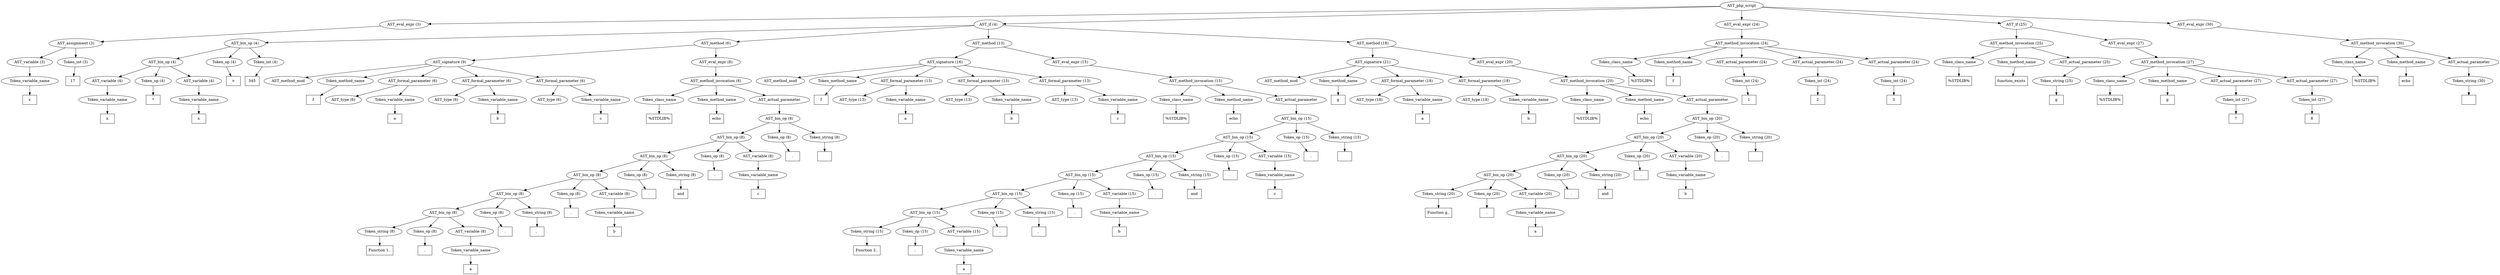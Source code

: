 /*
 * AST in dot format generated by phc -- the PHP compiler
 */

digraph AST {
node_0 [label="AST_php_script"];
node_1 [label="AST_eval_expr (3)"];
node_2 [label="AST_assignment (3)"];
node_3 [label="AST_variable (3)"];
node_4 [label="Token_variable_name"];
node_5 [label="x", shape=box]
node_4 -> node_5;
node_3 -> node_4;
node_6 [label="Token_int (3)"];
node_7 [label="17", shape=box]
node_6 -> node_7;
node_2 -> node_6;
node_2 -> node_3;
node_1 -> node_2;
node_8 [label="AST_if (4)"];
node_9 [label="AST_bin_op (4)"];
node_10 [label="AST_bin_op (4)"];
node_11 [label="AST_variable (4)"];
node_12 [label="Token_variable_name"];
node_13 [label="x", shape=box]
node_12 -> node_13;
node_11 -> node_12;
node_14 [label="Token_op (4)"];
node_15 [label="*", shape=box]
node_14 -> node_15;
node_16 [label="AST_variable (4)"];
node_17 [label="Token_variable_name"];
node_18 [label="x", shape=box]
node_17 -> node_18;
node_16 -> node_17;
node_10 -> node_16;
node_10 -> node_14;
node_10 -> node_11;
node_19 [label="Token_op (4)"];
node_20 [label=">", shape=box]
node_19 -> node_20;
node_21 [label="Token_int (4)"];
node_22 [label="345", shape=box]
node_21 -> node_22;
node_9 -> node_21;
node_9 -> node_19;
node_9 -> node_10;
node_23 [label="AST_method (6)"];
node_24 [label="AST_signature (9)"];
node_25 [label="AST_method_mod"];
node_26 [label="Token_method_name"];
node_27 [label="f", shape=box]
node_26 -> node_27;
node_28 [label="AST_formal_parameter (6)"];
node_29 [label="AST_type (6)"];
node_30 [label="Token_variable_name"];
node_31 [label="a", shape=box]
node_30 -> node_31;
node_28 -> node_30;
node_28 -> node_29;
node_32 [label="AST_formal_parameter (6)"];
node_33 [label="AST_type (6)"];
node_34 [label="Token_variable_name"];
node_35 [label="b", shape=box]
node_34 -> node_35;
node_32 -> node_34;
node_32 -> node_33;
node_36 [label="AST_formal_parameter (6)"];
node_37 [label="AST_type (6)"];
node_38 [label="Token_variable_name"];
node_39 [label="c", shape=box]
node_38 -> node_39;
node_36 -> node_38;
node_36 -> node_37;
node_24 -> node_36;
node_24 -> node_32;
node_24 -> node_28;
node_24 -> node_26;
node_24 -> node_25;
node_40 [label="AST_eval_expr (8)"];
node_41 [label="AST_method_invocation (8)"];
node_42 [label="Token_class_name"];
node_43 [label="%STDLIB%", shape=box]
node_42 -> node_43;
node_44 [label="Token_method_name"];
node_45 [label="echo", shape=box]
node_44 -> node_45;
node_46 [label="AST_actual_parameter"];
node_47 [label="AST_bin_op (8)"];
node_48 [label="AST_bin_op (8)"];
node_49 [label="AST_bin_op (8)"];
node_50 [label="AST_bin_op (8)"];
node_51 [label="AST_bin_op (8)"];
node_52 [label="AST_bin_op (8)"];
node_53 [label="Token_string (8)"];
node_54 [label="Function 1..", shape=box]
node_53 -> node_54;
node_55 [label="Token_op (8)"];
node_56 [label=".", shape=box]
node_55 -> node_56;
node_57 [label="AST_variable (8)"];
node_58 [label="Token_variable_name"];
node_59 [label="a", shape=box]
node_58 -> node_59;
node_57 -> node_58;
node_52 -> node_57;
node_52 -> node_55;
node_52 -> node_53;
node_60 [label="Token_op (8)"];
node_61 [label=".", shape=box]
node_60 -> node_61;
node_62 [label="Token_string (8)"];
node_63 [label=", ", shape=box]
node_62 -> node_63;
node_51 -> node_62;
node_51 -> node_60;
node_51 -> node_52;
node_64 [label="Token_op (8)"];
node_65 [label=".", shape=box]
node_64 -> node_65;
node_66 [label="AST_variable (8)"];
node_67 [label="Token_variable_name"];
node_68 [label="b", shape=box]
node_67 -> node_68;
node_66 -> node_67;
node_50 -> node_66;
node_50 -> node_64;
node_50 -> node_51;
node_69 [label="Token_op (8)"];
node_70 [label=".", shape=box]
node_69 -> node_70;
node_71 [label="Token_string (8)"];
node_72 [label=" and ", shape=box]
node_71 -> node_72;
node_49 -> node_71;
node_49 -> node_69;
node_49 -> node_50;
node_73 [label="Token_op (8)"];
node_74 [label=".", shape=box]
node_73 -> node_74;
node_75 [label="AST_variable (8)"];
node_76 [label="Token_variable_name"];
node_77 [label="c", shape=box]
node_76 -> node_77;
node_75 -> node_76;
node_48 -> node_75;
node_48 -> node_73;
node_48 -> node_49;
node_78 [label="Token_op (8)"];
node_79 [label=".", shape=box]
node_78 -> node_79;
node_80 [label="Token_string (8)"];
node_81 [label="", shape=box]
node_80 -> node_81;
node_47 -> node_80;
node_47 -> node_78;
node_47 -> node_48;
node_46 -> node_47;
node_41 -> node_46;
node_41 -> node_44;
node_41 -> node_42;
node_40 -> node_41;
node_23 -> node_40;
node_23 -> node_24;
node_82 [label="AST_method (13)"];
node_83 [label="AST_signature (16)"];
node_84 [label="AST_method_mod"];
node_85 [label="Token_method_name"];
node_86 [label="f", shape=box]
node_85 -> node_86;
node_87 [label="AST_formal_parameter (13)"];
node_88 [label="AST_type (13)"];
node_89 [label="Token_variable_name"];
node_90 [label="a", shape=box]
node_89 -> node_90;
node_87 -> node_89;
node_87 -> node_88;
node_91 [label="AST_formal_parameter (13)"];
node_92 [label="AST_type (13)"];
node_93 [label="Token_variable_name"];
node_94 [label="b", shape=box]
node_93 -> node_94;
node_91 -> node_93;
node_91 -> node_92;
node_95 [label="AST_formal_parameter (13)"];
node_96 [label="AST_type (13)"];
node_97 [label="Token_variable_name"];
node_98 [label="c", shape=box]
node_97 -> node_98;
node_95 -> node_97;
node_95 -> node_96;
node_83 -> node_95;
node_83 -> node_91;
node_83 -> node_87;
node_83 -> node_85;
node_83 -> node_84;
node_99 [label="AST_eval_expr (15)"];
node_100 [label="AST_method_invocation (15)"];
node_101 [label="Token_class_name"];
node_102 [label="%STDLIB%", shape=box]
node_101 -> node_102;
node_103 [label="Token_method_name"];
node_104 [label="echo", shape=box]
node_103 -> node_104;
node_105 [label="AST_actual_parameter"];
node_106 [label="AST_bin_op (15)"];
node_107 [label="AST_bin_op (15)"];
node_108 [label="AST_bin_op (15)"];
node_109 [label="AST_bin_op (15)"];
node_110 [label="AST_bin_op (15)"];
node_111 [label="AST_bin_op (15)"];
node_112 [label="Token_string (15)"];
node_113 [label="Function 2..", shape=box]
node_112 -> node_113;
node_114 [label="Token_op (15)"];
node_115 [label=".", shape=box]
node_114 -> node_115;
node_116 [label="AST_variable (15)"];
node_117 [label="Token_variable_name"];
node_118 [label="a", shape=box]
node_117 -> node_118;
node_116 -> node_117;
node_111 -> node_116;
node_111 -> node_114;
node_111 -> node_112;
node_119 [label="Token_op (15)"];
node_120 [label=".", shape=box]
node_119 -> node_120;
node_121 [label="Token_string (15)"];
node_122 [label=", ", shape=box]
node_121 -> node_122;
node_110 -> node_121;
node_110 -> node_119;
node_110 -> node_111;
node_123 [label="Token_op (15)"];
node_124 [label=".", shape=box]
node_123 -> node_124;
node_125 [label="AST_variable (15)"];
node_126 [label="Token_variable_name"];
node_127 [label="b", shape=box]
node_126 -> node_127;
node_125 -> node_126;
node_109 -> node_125;
node_109 -> node_123;
node_109 -> node_110;
node_128 [label="Token_op (15)"];
node_129 [label=".", shape=box]
node_128 -> node_129;
node_130 [label="Token_string (15)"];
node_131 [label=" and ", shape=box]
node_130 -> node_131;
node_108 -> node_130;
node_108 -> node_128;
node_108 -> node_109;
node_132 [label="Token_op (15)"];
node_133 [label=".", shape=box]
node_132 -> node_133;
node_134 [label="AST_variable (15)"];
node_135 [label="Token_variable_name"];
node_136 [label="c", shape=box]
node_135 -> node_136;
node_134 -> node_135;
node_107 -> node_134;
node_107 -> node_132;
node_107 -> node_108;
node_137 [label="Token_op (15)"];
node_138 [label=".", shape=box]
node_137 -> node_138;
node_139 [label="Token_string (15)"];
node_140 [label="", shape=box]
node_139 -> node_140;
node_106 -> node_139;
node_106 -> node_137;
node_106 -> node_107;
node_105 -> node_106;
node_100 -> node_105;
node_100 -> node_103;
node_100 -> node_101;
node_99 -> node_100;
node_82 -> node_99;
node_82 -> node_83;
node_141 [label="AST_method (18)"];
node_142 [label="AST_signature (21)"];
node_143 [label="AST_method_mod"];
node_144 [label="Token_method_name"];
node_145 [label="g", shape=box]
node_144 -> node_145;
node_146 [label="AST_formal_parameter (18)"];
node_147 [label="AST_type (18)"];
node_148 [label="Token_variable_name"];
node_149 [label="a", shape=box]
node_148 -> node_149;
node_146 -> node_148;
node_146 -> node_147;
node_150 [label="AST_formal_parameter (18)"];
node_151 [label="AST_type (18)"];
node_152 [label="Token_variable_name"];
node_153 [label="b", shape=box]
node_152 -> node_153;
node_150 -> node_152;
node_150 -> node_151;
node_142 -> node_150;
node_142 -> node_146;
node_142 -> node_144;
node_142 -> node_143;
node_154 [label="AST_eval_expr (20)"];
node_155 [label="AST_method_invocation (20)"];
node_156 [label="Token_class_name"];
node_157 [label="%STDLIB%", shape=box]
node_156 -> node_157;
node_158 [label="Token_method_name"];
node_159 [label="echo", shape=box]
node_158 -> node_159;
node_160 [label="AST_actual_parameter"];
node_161 [label="AST_bin_op (20)"];
node_162 [label="AST_bin_op (20)"];
node_163 [label="AST_bin_op (20)"];
node_164 [label="AST_bin_op (20)"];
node_165 [label="Token_string (20)"];
node_166 [label="Function g..", shape=box]
node_165 -> node_166;
node_167 [label="Token_op (20)"];
node_168 [label=".", shape=box]
node_167 -> node_168;
node_169 [label="AST_variable (20)"];
node_170 [label="Token_variable_name"];
node_171 [label="a", shape=box]
node_170 -> node_171;
node_169 -> node_170;
node_164 -> node_169;
node_164 -> node_167;
node_164 -> node_165;
node_172 [label="Token_op (20)"];
node_173 [label=".", shape=box]
node_172 -> node_173;
node_174 [label="Token_string (20)"];
node_175 [label=" and ", shape=box]
node_174 -> node_175;
node_163 -> node_174;
node_163 -> node_172;
node_163 -> node_164;
node_176 [label="Token_op (20)"];
node_177 [label=".", shape=box]
node_176 -> node_177;
node_178 [label="AST_variable (20)"];
node_179 [label="Token_variable_name"];
node_180 [label="b", shape=box]
node_179 -> node_180;
node_178 -> node_179;
node_162 -> node_178;
node_162 -> node_176;
node_162 -> node_163;
node_181 [label="Token_op (20)"];
node_182 [label=".", shape=box]
node_181 -> node_182;
node_183 [label="Token_string (20)"];
node_184 [label="", shape=box]
node_183 -> node_184;
node_161 -> node_183;
node_161 -> node_181;
node_161 -> node_162;
node_160 -> node_161;
node_155 -> node_160;
node_155 -> node_158;
node_155 -> node_156;
node_154 -> node_155;
node_141 -> node_154;
node_141 -> node_142;
node_8 -> node_141;
node_8 -> node_82;
node_8 -> node_23;
node_8 -> node_9;
node_185 [label="AST_eval_expr (24)"];
node_186 [label="AST_method_invocation (24)"];
node_187 [label="Token_class_name"];
node_188 [label="%STDLIB%", shape=box]
node_187 -> node_188;
node_189 [label="Token_method_name"];
node_190 [label="f", shape=box]
node_189 -> node_190;
node_191 [label="AST_actual_parameter (24)"];
node_192 [label="Token_int (24)"];
node_193 [label="1", shape=box]
node_192 -> node_193;
node_191 -> node_192;
node_194 [label="AST_actual_parameter (24)"];
node_195 [label="Token_int (24)"];
node_196 [label="2", shape=box]
node_195 -> node_196;
node_194 -> node_195;
node_197 [label="AST_actual_parameter (24)"];
node_198 [label="Token_int (24)"];
node_199 [label="3", shape=box]
node_198 -> node_199;
node_197 -> node_198;
node_186 -> node_197;
node_186 -> node_194;
node_186 -> node_191;
node_186 -> node_189;
node_186 -> node_187;
node_185 -> node_186;
node_200 [label="AST_if (25)"];
node_201 [label="AST_method_invocation (25)"];
node_202 [label="Token_class_name"];
node_203 [label="%STDLIB%", shape=box]
node_202 -> node_203;
node_204 [label="Token_method_name"];
node_205 [label="function_exists", shape=box]
node_204 -> node_205;
node_206 [label="AST_actual_parameter (25)"];
node_207 [label="Token_string (25)"];
node_208 [label="g", shape=box]
node_207 -> node_208;
node_206 -> node_207;
node_201 -> node_206;
node_201 -> node_204;
node_201 -> node_202;
node_209 [label="AST_eval_expr (27)"];
node_210 [label="AST_method_invocation (27)"];
node_211 [label="Token_class_name"];
node_212 [label="%STDLIB%", shape=box]
node_211 -> node_212;
node_213 [label="Token_method_name"];
node_214 [label="g", shape=box]
node_213 -> node_214;
node_215 [label="AST_actual_parameter (27)"];
node_216 [label="Token_int (27)"];
node_217 [label="7", shape=box]
node_216 -> node_217;
node_215 -> node_216;
node_218 [label="AST_actual_parameter (27)"];
node_219 [label="Token_int (27)"];
node_220 [label="8", shape=box]
node_219 -> node_220;
node_218 -> node_219;
node_210 -> node_218;
node_210 -> node_215;
node_210 -> node_213;
node_210 -> node_211;
node_209 -> node_210;
node_200 -> node_209;
node_200 -> node_201;
node_221 [label="AST_eval_expr (30)"];
node_222 [label="AST_method_invocation (30)"];
node_223 [label="Token_class_name"];
node_224 [label="%STDLIB%", shape=box]
node_223 -> node_224;
node_225 [label="Token_method_name"];
node_226 [label="echo", shape=box]
node_225 -> node_226;
node_227 [label="AST_actual_parameter"];
node_228 [label="Token_string (30)"];
node_229 [label="", shape=box]
node_228 -> node_229;
node_227 -> node_228;
node_222 -> node_227;
node_222 -> node_225;
node_222 -> node_223;
node_221 -> node_222;
node_0 -> node_221;
node_0 -> node_200;
node_0 -> node_185;
node_0 -> node_8;
node_0 -> node_1;
}
